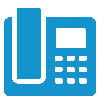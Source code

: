 beginfig(1);
% linecap := butt;
% linejoin := mitered;

%drawoptions (withcolor (0.078431,0.580392,0.800000));
drawoptions (withcolor (0.078000,0.576000,0.800000));

path p[], d[];

% base
p[1] := (3.898440,30.355499)..controls (2.570310,30.355499) and (1.500000,29.285200)..(1.500000,27.957001)--(1.500000,4.648440)..controls (1.500000,3.320310) and (2.570310,2.250000)..(3.898440,2.250000)--(32.101601,2.250000)..controls (33.429699,2.250000) and (34.500000,3.320310)..(34.500000,4.648440)--(34.500000,27.957001)..controls (34.500000,29.285200) and (33.429699,30.355499)..(32.101601,30.355499)--(16.593800,30.355499)--(16.593800,8.558590)..controls (16.593800,7.367190) and (15.636700,6.406250)..(14.445300,6.406250)--(6.285160,6.406250)..controls (5.093750,6.406250) and (4.132810,7.367190)..(4.132810,8.558590)--(4.132810,30.355499)--cycle;

%drawoptions (withcolor (1.000000,1.000000,1.000000));

% display
d[10] := (20.457001,26.781300)--(30.582001,26.781300)..controls (30.906300,26.781300) and (31.164101,26.523399)..(31.164101,26.199200)--(31.164101,19.695299)..controls (31.164101,19.371099) and (30.906300,19.113300)..(30.582001,19.113300)--(20.457001,19.113300)..controls (20.132799,19.113300) and (19.871099,19.371099)..(19.871099,19.695299)--(19.871099,26.199200)..controls (19.871099,26.523399) and (20.132799,26.781300)..(20.457001,26.781300)--cycle;

% dial 1
%d[1] := (20.046900,16.886700)--(22.273399,16.886700)..controls (22.500000,16.886700) and (22.679701,16.707001)..(22.679701,16.480499)--(22.679701,14.894500)..controls (22.679701,14.668000) and (22.500000,14.488300)..(22.273399,14.488300)--(20.046900,14.488300)..controls (19.820299,14.488300) and (19.636700,14.668000)..(19.636700,14.894500)--(19.636700,16.480499)..controls (19.636700,16.707001) and (19.820299,16.886700)..(20.046900,16.886700)--cycle;
d[1] := (20.046900,14.488300)..controls (19.820299,14.488300) and (19.636700,14.668000)..(19.636700,14.894500)--(19.636700,16.480499)..controls (19.636700,16.707001) and (19.820299,16.886700)..(20.046900,16.886700)--(20.046900,16.886700)--(22.273399,16.886700)..controls (22.500000,16.886700) and (22.679701,16.707001)..(22.679701,16.480499)--(22.679701,14.894500)..controls (22.679701,14.668000) and (22.500000,14.488300)..(22.273399,14.488300)--cycle;

% dial 2
%d[2] := (24.375000,16.886700)--(26.605499,16.886700)..controls (26.828100,16.886700) and (27.011700,16.707001)..(27.011700,16.480499)--(27.011700,14.894500)..controls (27.011700,14.668000) and (26.828100,14.488300)..(26.605499,14.488300)--(24.375000,14.488300)..controls (24.148399,14.488300) and (23.968800,14.668000)..(23.968800,14.894500)--(23.968800,16.480499)..controls (23.968800,16.707001) and (24.148399,16.886700)..(24.375000,16.886700)--cycle;
d[2] := (24.375000,14.488300)..controls (24.148399,14.488300) and (23.968800,14.668000)..(23.968800,14.894500)--(23.968800,16.480499)..controls (23.968800,16.707001) and (24.148399,16.886700)..(24.375000,16.886700)--(24.375000,16.886700)--(26.605499,16.886700)..controls (26.828100,16.886700) and (27.011700,16.707001)..(27.011700,16.480499)--(27.011700,14.894500)..controls (27.011700,14.668000) and (26.828100,14.488300)..(26.605499,14.488300)--cycle;

% dial 3
%d[3] := (28.703100,16.886700)--(30.933599,16.886700)..controls (31.160200,16.886700) and (31.339800,16.707001)..(31.339800,16.480499)--(31.339800,14.894500)..controls (31.339800,14.668000) and (31.160200,14.488300)..(30.933599,14.488300)--(28.703100,14.488300)..controls (28.480499,14.488300) and (28.296900,14.668000)..(28.296900,14.894500)--(28.296900,16.480499)..controls (28.296900,16.707001) and (28.480499,16.886700)..(28.703100,16.886700)--cycle;
d[3] := (28.703100,14.488300)..controls (28.480499,14.488300) and (28.296900,14.668000)..(28.296900,14.894500)--(28.296900,16.480499)..controls (28.296900,16.707001) and (28.480499,16.886700)..(28.703100,16.886700)--(28.703100,16.886700)--(30.933599,16.886700)..controls (31.160200,16.886700) and (31.339800,16.707001)..(31.339800,16.480499)--(31.339800,14.894500)..controls (31.339800,14.668000) and (31.160200,14.488300)..(30.933599,14.488300)--cycle;

% dial 4
%d[4] := (20.046900,12.871100)--(22.273399,12.871100)..controls (22.500000,12.871100) and (22.679701,12.691400)..(22.679701,12.464800)--(22.679701,10.878900)..controls (22.679701,10.652300) and (22.500000,10.472700)..(22.273399,10.472700)--(20.046900,10.472700)..controls (19.820299,10.472700) and (19.636700,10.652300)..(19.636700,10.878900)--(19.636700,12.464800)..controls (19.636700,12.691400) and (19.820299,12.871100)..(20.046900,12.871100)--cycle;
d[4] := (22.273399,10.472700)--(20.046900,10.472700)..controls (19.820299,10.472700) and (19.636700,10.652300)..(19.636700,10.878900)--(19.636700,12.464800)..controls (19.636700,12.691400) and (19.820299,12.871100)..(20.046900,12.871100)--(20.046900,12.871100)--(22.273399,12.871100)..controls (22.500000,12.871100) and (22.679701,12.691400)..(22.679701,12.464800)--(22.679701,10.878900)..controls (22.679701,10.652300) and (22.500000,10.472700)..cycle;

% dial 5
%d[5] := (24.375000,12.871100)--(26.605499,12.871100)..controls (26.828100,12.871100) and (27.011700,12.691400)..(27.011700,12.464800)--(27.011700,10.878900)..controls (27.011700,10.652300) and (26.828100,10.472700)..(26.605499,10.472700)--(24.375000,10.472700)..controls (24.148399,10.472700) and (23.968800,10.652300)..(23.968800,10.878900)--(23.968800,12.464800)..controls (23.968800,12.691400) and (24.148399,12.871100)..(24.375000,12.871100)--cycle;
d[5] := (26.605499,10.472700)--(24.375000,10.472700)..controls (24.148399,10.472700) and (23.968800,10.652300)..(23.968800,10.878900)--(23.968800,12.464800)..controls (23.968800,12.691400) and (24.148399,12.871100)..(24.375000,12.871100)--(24.375000,12.871100)--(26.605499,12.871100)..controls (26.828100,12.871100) and (27.011700,12.691400)..(27.011700,12.464800)--(27.011700,10.878900)..controls (27.011700,10.652300) and (26.828100,10.472700)..cycle;

% dial 6
%d[6] := (28.703100,12.871100)--(30.933599,12.871100)..controls (31.160200,12.871100) and (31.339800,12.691400)..(31.339800,12.464800)--(31.339800,10.878900)..controls (31.339800,10.652300) and (31.160200,10.472700)..(30.933599,10.472700)--(28.703100,10.472700)..controls (28.480499,10.472700) and (28.296900,10.652300)..(28.296900,10.878900)--(28.296900,12.464800)..controls (28.296900,12.691400) and (28.480499,12.871100)..(28.703100,12.871100)--cycle;
d[6] := (30.933599,10.472700)--(28.703100,10.472700)..controls (28.480499,10.472700) and (28.296900,10.652300)..(28.296900,10.878900)--(28.296900,12.464800)..controls (28.296900,12.691400) and (28.480499,12.871100)..(28.703100,12.871100)--(28.703100,12.871100)--(30.933599,12.871100)..controls (31.160200,12.871100) and (31.339800,12.691400)..(31.339800,12.464800)--(31.339800,10.878900)..controls (31.339800,10.652300) and (31.160200,10.472700)..cycle;

% dial 7
%d[7] := (20.046900,8.855470)--(22.273399,8.855470)..controls (22.500000,8.855470) and (22.679701,8.671880)..(22.679701,8.449220)--(22.679701,6.863280)..controls (22.679701,6.636720) and (22.500000,6.453130)..(22.273399,6.453130)--(20.046900,6.453130)..controls (19.820299,6.453130) and (19.636700,6.636720)..(19.636700,6.863280)--(19.636700,8.449220)..controls (19.636700,8.671880) and (19.820299,8.855470)..(20.046900,8.855470)--cycle;
d[7] := (20.046900,6.453130)..controls (19.820299,6.453130) and (19.636700,6.636720)..(19.636700,6.863280)--(19.636700,8.449220)..controls (19.636700,8.671880) and (19.820299,8.855470)..(20.046900,8.855470)--(20.046900,8.855470)--(22.273399,8.855470)..controls (22.500000,8.855470) and (22.679701,8.671880)..(22.679701,8.449220)--(22.679701,6.863280)..controls (22.679701,6.636720) and (22.500000,6.453130)..(22.273399,6.453130)--cycle;

% dial 8
%d[8] := (24.375000,8.855470)--(26.605499,8.855470)..controls (26.828100,8.855470) and (27.011700,8.675780)..(27.011700,8.449220)--(27.011700,6.863280)..controls (27.011700,6.636720) and (26.828100,6.453130)..(26.605499,6.453130)--(24.375000,6.453130)..controls (24.148399,6.453130) and (23.968800,6.636720)..(23.968800,6.863280)--(23.968800,8.449220)..controls (23.968800,8.675780) and (24.148399,8.855470)..(24.375000,8.855470)--cycle;
d[8] := (24.375000,6.453130)..controls (24.148399,6.453130) and (23.968800,6.636720)..(23.968800,6.863280)--(23.968800,8.449220)..controls (23.968800,8.675780) and (24.148399,8.855470)..(24.375000,8.855470)--(24.375000,8.855470)--(26.605499,8.855470)..controls (26.828100,8.855470) and (27.011700,8.675780)..(27.011700,8.449220)--(27.011700,6.863280)..controls (27.011700,6.636720) and (26.828100,6.453130)..(26.605499,6.453130)--cycle;

% dial 9
%d[9] := (28.703100,8.855470)--(30.933599,8.855470)..controls (31.160200,8.855470) and (31.339800,8.675780)..(31.339800,8.449220)--(31.339800,6.863280)..controls (31.339800,6.636720) and (31.160200,6.453130)..(30.933599,6.453130)--(28.703100,6.453130)..controls (28.480499,6.453130) and (28.296900,6.636720)..(28.296900,6.863280)--(28.296900,8.449220)..controls (28.296900,8.675780) and (28.480499,8.855470)..(28.703100,8.855470)--cycle;
d[9] := (28.703100,6.453130)..controls (28.480499,6.453130) and (28.296900,6.636720)..(28.296900,6.863280)--(28.296900,8.449220)..controls (28.296900,8.675780) and (28.480499,8.855470)..(28.703100,8.855470)--(28.703100,8.855470)--(30.933599,8.855470)..controls (31.160200,8.855470) and (31.339800,8.675780)..(31.339800,8.449220)--(31.339800,6.863280)..controls (31.339800,6.636720) and (31.160200,6.453130)..(30.933599,6.453130)--cycle;

% base with dials
fill (3.898440,30.355499)..controls (2.570310,30.355499) and (1.500000,29.285200)..(1.500000,27.957001)--(1.500000,4.648440)..controls (1.500000,3.320310) and (2.570310,2.250000)..(3.898440,2.250000)--(32.101601,2.250000)--d[9]--d[8]--d[7]--(32.101601,2.250000)..controls (33.429699,2.250000) and (34.500000,3.320310)..(34.500000,4.648440)--d[6]--d[5]--d[4]--(30.933599,10.472700)--(34.500000,4.648440)--(34.500000,27.957001)..controls (34.500000,29.285200) and (33.429699,30.355499)..(32.101601,30.355499)--(16.593800,30.355499)--d[10]--(16.593800,30.355499)--(16.593800,8.558590)--d[1]--d[2]--d[3]--(20.046900,14.488300)--(16.593800,8.558590)..controls (16.593800,7.367190) and (15.636700,6.406250)..(14.445300,6.406250)--(6.285160,6.406250)..controls (5.093750,6.406250) and (4.132810,7.367190)..(4.132810,8.558590)--(4.132810,30.355499)--cycle;

% handle
fill (6.765630,33.750000)--(13.964800,33.750000)..controls (14.253900,33.750000) and (14.488300,33.515598)..(14.488300,33.226601)--(14.488300,8.980470)..controls (14.488300,8.691410) and (14.253900,8.457030)..(13.964800,8.457030)--(6.765630,8.457030)..controls (6.472660,8.457030) and (6.238280,8.691410)..(6.238280,8.980470)--(6.238280,33.226601)..controls (6.238280,33.515598) and (6.472660,33.750000)..(6.765630,33.750000)--cycle;

endfig;
